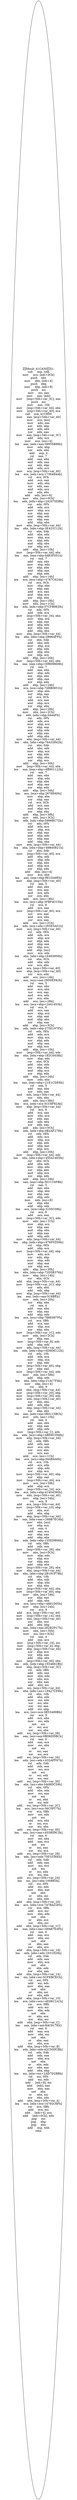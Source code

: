 digraph G{
Node0 [label = "58sub_41CA3031:
sub     esp, 44h
mov     ecx, [edi+0Ch]
push    ebx
mov     ebx, [edi+4]
push    ebp
mov     ebp, [edi+8]
push    esi
mov     esi, eax
mov     eax, [edi]
mov     [esp+50h+var_3C], eax
push    esi
mov     eax, 10h
mov     [esp+54h+var_44], ebx
mov     [esp+54h+var_40], ecx
call    sub_41C9D0
mov     eax, [esp+54h+var_40]
mov     ecx, [esi]
mov     edx, eax
xor     edx, ebp
and     edx, ebx
xor     edx, eax
mov     eax, [esp+54h+var_3C]
add     edx, ecx
mov     ecx, [esi+4]
lea     eax, [edx+eax-28955B88h]
mov     edx, ebp
xor     edx, ebx
add     esp, 4
rol     eax, 7
add     eax, ebx
and     edx, eax
xor     edx, ebp
add     edx, ecx
mov     ecx, [esp+50h+var_40]
lea     ecx, [edx+ecx-173848AAh]
rol     ecx, 0Ch
add     ecx, eax
mov     edx, ebx
xor     edx, eax
and     edx, ecx
xor     edx, ebx
add     edx, [esi+8]
mov     ebx, [esi+0Ch]
lea     edx, [edx+ebp+242070DBh]
ror     edx, 0Fh
add     edx, ecx
mov     ebp, ecx
xor     ebp, eax
and     ebp, edx
xor     ebp, eax
add     ebp, ebx
mov     ebx, [esp+50h+var_44]
lea     ebx, [ebx+ebp-3E423112h]
ror     ebx, 0Ah
add     ebx, edx
mov     ebp, ecx
xor     ebp, edx
and     ebp, ebx
xor     ebp, ecx
add     ebp, [esi+10h]
mov     [esp+50h+var_44], ebx
lea     eax, [eax+ebp-0A83F051h]
rol     eax, 7
add     eax, ebx
mov     ebp, edx
xor     ebp, ebx
and     ebp, eax
xor     ebp, edx
add     ebp, [esi+14h]
lea     ecx, [ecx+ebp+4787C62Ah]
rol     ecx, 0Ch
mov     ebp, ebx
xor     ebp, eax
add     ecx, eax
and     ebp, ecx
xor     ebp, ebx
add     ebp, [esi+18h]
mov     ebx, [esi+1Ch]
lea     edx, [edx+ebp-57CFB9EDh]
ror     edx, 0Fh
add     edx, ecx
mov     [esp+50h+var_34], ebx
mov     ebp, ecx
xor     ebp, eax
and     ebp, edx
xor     ebp, eax
add     ebp, ebx
mov     ebx, [esp+50h+var_44]
lea     ebx, [ebx+ebp-2B96AFFh]
ror     ebx, 0Ah
add     ebx, edx
mov     ebp, ecx
xor     ebp, edx
and     ebp, ebx
xor     ebp, ecx
add     ebp, [esi+20h]
mov     [esp+50h+var_44], ebx
lea     eax, [eax+ebp+698098D8h]
rol     eax, 7
add     eax, ebx
mov     ebp, edx
xor     ebp, ebx
and     ebp, eax
xor     ebp, edx
add     ebp, [esi+24h]
lea     ecx, [ecx+ebp-74BB0851h]
mov     ebp, ebx
xor     ebp, eax
rol     ecx, 0Ch
add     ecx, eax
and     ebp, ecx
xor     ebp, ebx
add     ebp, [esi+28h]
mov     ebx, [esi+2Ch]
lea     edx, [edx+ebp-0A44Fh]
ror     edx, 0Fh
add     edx, ecx
mov     ebp, ecx
xor     ebp, eax
and     ebp, edx
xor     ebp, eax
add     ebp, ebx
mov     ebx, [esp+50h+var_44]
lea     ebx, [ebx+ebp-76A32842h]
ror     ebx, 0Ah
add     ebx, edx
mov     ebp, ecx
xor     ebp, edx
and     ebp, ebx
xor     ebp, ecx
add     ebp, [esi+30h]
mov     [esp+50h+var_44], ebx
lea     eax, [eax+ebp+6B901122h]
rol     eax, 7
add     eax, ebx
mov     ebp, edx
xor     ebp, ebx
and     ebp, eax
xor     ebp, edx
add     ebp, [esi+34h]
lea     ecx, [ecx+ebp-2678E6Dh]
mov     ebp, ebx
xor     ebp, eax
rol     ecx, 0Ch
add     ecx, eax
and     ebp, ecx
xor     ebp, ebx
add     ebp, [esi+38h]
mov     ebx, [esi+3Ch]
lea     edx, [edx+ebp-5986BC72h]
ror     edx, 0Fh
add     edx, ecx
mov     ebp, ecx
xor     ebp, eax
and     ebp, edx
xor     ebp, eax
add     ebp, ebx
mov     ebx, [esp+50h+var_44]
lea     ebx, [ebx+ebp+49B40821h]
ror     ebx, 0Ah
mov     [esp+50h+var_40], ecx
add     ebx, edx
mov     ebp, edx
xor     ebp, ebx
and     ebp, ecx
xor     ebp, edx
add     ebp, [esi+4]
mov     ecx, ebx
lea     eax, [eax+ebp-9E1DA9Eh]
mov     ebp, [esp+50h+var_40]
rol     eax, 5
add     eax, ebx
xor     ecx, eax
and     ecx, edx
xor     ecx, ebx
add     ecx, [esi+18h]
lea     ecx, [ecx+ebp-3FBF4CC0h]
rol     ecx, 9
add     ecx, eax
mov     [esp+50h+var_40], ecx
xor     ecx, eax
and     ecx, ebx
xor     ecx, eax
add     ecx, [esi+2Ch]
lea     edx, [ecx+edx+265E5A51h]
mov     ecx, [esp+50h+var_40]
rol     edx, 0Eh
add     edx, ecx
mov     ebp, ecx
xor     ebp, edx
and     ebp, eax
xor     ebp, ecx
add     ebp, [esi]
mov     ecx, edx
lea     ebx, [ebx+ebp-16493856h]
ror     ebx, 0Ch
add     ebx, edx
xor     ecx, ebx
and     ecx, [esp+50h+var_40]
mov     ebp, [esp+50h+var_40]
xor     ecx, edx
add     ecx, [esi+14h]
lea     eax, [ecx+eax-29D0EFA3h]
rol     eax, 5
add     eax, ebx
mov     ecx, ebx
xor     ecx, eax
and     ecx, edx
xor     ecx, ebx
add     ecx, [esi+28h]
lea     ecx, [ecx+ebp+2441453h]
rol     ecx, 9
add     ecx, eax
mov     ebp, ecx
xor     ebp, eax
and     ebp, ebx
xor     ebp, eax
add     ebp, [esi+3Ch]
lea     edx, [edx+ebp-275E197Fh]
rol     edx, 0Eh
add     edx, ecx
mov     ebp, ecx
xor     ebp, edx
and     ebp, eax
xor     ebp, ecx
add     ebp, [esi+10h]
mov     [esp+50h+var_44], edx
lea     ebx, [ebx+ebp-182C0438h]
mov     ebp, edx
ror     ebx, 0Ch
add     ebx, edx
xor     ebp, ebx
and     ebp, ecx
xor     ebp, edx
add     ebp, [esi+24h]
mov     edx, ebx
lea     eax, [eax+ebp+21E1CDE6h]
rol     eax, 5
add     eax, ebx
xor     edx, eax
and     edx, [esp+50h+var_44]
xor     edx, ebx
add     edx, [esi+38h]
lea     ecx, [edx+ecx-3CC8F82Ah]
mov     ebp, [esp+50h+var_44]
rol     ecx, 9
add     ecx, eax
mov     edx, ecx
xor     edx, eax
and     edx, ebx
xor     edx, eax
add     edx, [esi+0Ch]
lea     edx, [edx+ebp-0B2AF279h]
rol     edx, 0Eh
add     edx, ecx
mov     ebp, ecx
xor     ebp, edx
and     ebp, eax
xor     ebp, ecx
add     ebp, [esi+20h]
mov     [esp+50h+var_44], edx
lea     ebx, [ebx+ebp+455A14EDh]
ror     ebx, 0Ch
add     ebx, edx
mov     ebp, edx
xor     ebp, ebx
and     ebp, ecx
xor     ebp, edx
add     ebp, [esi+34h]
lea     eax, [eax+ebp-561C16FBh]
rol     eax, 5
add     eax, ebx
mov     ebp, ebx
xor     ebp, eax
and     ebp, edx
mov     edx, [esi+8]
xor     ebp, ebx
add     ebp, edx
lea     ecx, [ecx+ebp-3105C08h]
rol     ecx, 9
add     ecx, eax
mov     [esp+50h+var_3C], edx
mov     edx, [esi+1Ch]
mov     ebp, ecx
xor     ebp, eax
and     ebp, ebx
xor     ebp, eax
add     ebp, edx
mov     edx, [esp+50h+var_44]
lea     ebp, [edx+ebp+676F02D9h]
rol     ebp, 0Eh
add     ebp, ecx
mov     [esp+50h+var_44], ebp
mov     edx, ecx
xor     edx, ebp
mov     ebp, edx
and     ebp, eax
xor     ebp, ecx
add     ebp, [esi+30h]
lea     ebx, [ebx+ebp-72D5B376h]
mov     ebp, [esi+14h]
ror     ebx, 0Ch
add     ebx, [esp+50h+var_44]
mov     [esp+50h+var_2C], ebp
xor     edx, ebx
add     edx, ebp
mov     ebp, [esp+50h+var_44]
lea     eax, [edx+eax-5C6BEh]
mov     edx, [esi+20h]
xor     ebp, ebx
rol     eax, 4
add     eax, ebx
xor     ebp, eax
add     ebp, edx
lea     ecx, [ecx+ebp-788E097Fh]
rol     ecx, 0Bh
add     ecx, eax
mov     ebp, ecx
xor     ebp, ebx
mov     [esp+50h+var_1C], edx
mov     edx, [esi+2Ch]
xor     ebp, eax
mov     [esp+50h+var_8], edx
add     ebp, edx
mov     edx, [esp+50h+var_44]
lea     edx, [edx+ebp+6D9D6122h]
rol     edx, 10h
add     edx, ecx
mov     ebp, ecx
xor     ebp, edx
mov     [esp+50h+var_40], ebp
xor     ebp, eax
mov     [esp+50h+var_44], edx
mov     edx, [esi+38h]
add     ebp, edx
lea     ebx, [ebx+ebp-21AC7F4h]
mov     ebp, [esi+4]
ror     ebx, 9
add     ebx, [esp+50h+var_44]
mov     [esp+50h+var_20], ebp
mov     [esp+50h+var_30], edx
mov     edx, [esp+50h+var_40]
xor     edx, ebx
add     edx, ebp
mov     ebp, [esp+50h+var_44]
xor     ebp, ebx
lea     eax, [edx+eax-5B4115BCh]
mov     edx, [esi+10h]
rol     eax, 4
add     eax, ebx
xor     ebp, eax
add     ebp, edx
mov     [esp+50h+var_C], edx
lea     edx, [ecx+ebp+4BDECFA9h]
mov     ebp, [esp+50h+var_44]
rol     edx, 0Bh
add     edx, eax
mov     ecx, edx
xor     ecx, ebx
xor     ecx, eax
add     ecx, [esi+1Ch]
lea     ecx, [ecx+ebp-944B4A0h]
rol     ecx, 10h
add     ecx, edx
mov     ebp, edx
xor     ebp, ecx
mov     [esp+50h+var_40], ebp
xor     ebp, eax
mov     [esp+50h+var_44], ecx
mov     ecx, [esi+28h]
add     ebp, ecx
mov     [esp+50h+var_24], ecx
lea     ecx, [ebx+ebp-41404390h]
mov     ebx, [esp+50h+var_40]
mov     ebp, [esi+34h]
ror     ecx, 9
add     ecx, [esp+50h+var_44]
mov     [esp+50h+var_10], ebp
xor     ebx, ecx
add     ebx, ebp
mov     ebp, [esp+50h+var_44]
lea     eax, [ebx+eax+289B7EC6h]
mov     ebx, [esi]
xor     ebp, ecx
rol     eax, 4
add     eax, ecx
xor     ebp, eax
add     ebp, ebx
lea     edx, [edx+ebp-155ED806h]
rol     edx, 0Bh
add     edx, eax
mov     [esp+50h+var_38], ebx
mov     ebx, [esi+0Ch]
mov     ebp, edx
xor     ebp, ecx
xor     ebp, eax
add     ebp, ebx
mov     [esp+50h+var_28], ebx
mov     ebx, [esp+50h+var_44]
lea     ebx, [ebx+ebp-2B10CF7Bh]
rol     ebx, 10h
add     ebx, edx
mov     ebp, edx
xor     ebp, ebx
mov     [esp+50h+var_44], ebx
mov     [esp+50h+var_40], ebp
mov     ebx, [esi+18h]
xor     ebp, eax
add     ebp, ebx
lea     ecx, [ecx+ebp+4881D05h]
mov     ebp, [esi+24h]
ror     ecx, 9
add     ecx, [esp+50h+var_44]
mov     [esp+50h+var_14], ebx
mov     ebx, [esp+50h+var_40]
xor     ebx, ecx
add     ebx, ebp
lea     eax, [ebx+eax-262B2FC7h]
mov     ebx, [esi+30h]
mov     esi, [esi+3Ch]
rol     eax, 4
add     eax, ecx
mov     [esp+50h+var_18], esi
mov     [esp+50h+var_4], ebp
mov     ebp, [esp+50h+var_44]
xor     ebp, ecx
xor     ebp, eax
add     ebp, ebx
mov     [esp+50h+var_40], ebx
lea     edx, [edx+ebp-1924661Bh]
mov     ebp, [esp+50h+var_3C]
rol     edx, 0Bh
add     edx, eax
mov     ebx, edx
xor     ebx, ecx
xor     ebx, eax
add     ebx, esi
mov     esi, [esp+50h+var_44]
lea     ebx, [ebx+esi+1FA27CF8h]
rol     ebx, 10h
add     ebx, edx
mov     esi, edx
xor     esi, ebx
xor     esi, eax
add     esi, ebp
lea     ecx, [esi+ecx-3B53A99Bh]
ror     ecx, 9
add     ecx, ebx
mov     esi, edx
not     esi
or      esi, ecx
xor     esi, ebx
add     esi, [esp+50h+var_38]
lea     eax, [esi+eax-0BD6DDBCh]
rol     eax, 6
add     eax, ecx
mov     esi, ebx
not     esi
or      esi, eax
xor     esi, ecx
add     esi, [esp+50h+var_34]
lea     edx, [esi+edx+432AFF97h]
rol     edx, 0Ah
add     edx, eax
mov     esi, ecx
not     esi
or      esi, edx
xor     esi, eax
add     esi, [esp+50h+var_30]
lea     ebx, [esi+ebx-546BDC59h]
rol     ebx, 0Fh
add     ebx, edx
mov     esi, eax
not     esi
or      esi, ebx
xor     esi, edx
add     esi, [esp+50h+var_2C]
lea     ecx, [esi+ecx-36C5FC7h]
ror     ecx, 0Bh
mov     esi, edx
not     esi
add     ecx, ebx
or      esi, ecx
xor     esi, ebx
add     esi, [esp+50h+var_40]
lea     eax, [esi+eax+655B59C3h]
rol     eax, 6
mov     esi, ebx
add     eax, ecx
not     esi
or      esi, eax
xor     esi, ecx
add     esi, [esp+50h+var_28]
lea     edx, [esi+edx-70F3336Eh]
rol     edx, 0Ah
add     edx, eax
mov     esi, ecx
not     esi
or      esi, edx
xor     esi, eax
add     esi, [esp+50h+var_24]
lea     esi, [esi+ebx-100B83h]
rol     esi, 0Fh
add     esi, edx
mov     ebx, eax
not     ebx
or      ebx, esi
xor     ebx, edx
add     ebx, [esp+50h+var_20]
lea     ecx, [ebx+ecx-7A7BA22Fh]
ror     ecx, 0Bh
add     ecx, esi
mov     ebx, edx
not     ebx
or      ebx, ecx
xor     ebx, esi
add     ebx, [esp+50h+var_1C]
lea     eax, [ebx+eax+6FA87E4Fh]
rol     eax, 6
add     eax, ecx
mov     ebx, esi
not     ebx
or      ebx, eax
xor     ebx, ecx
add     ebx, [esp+50h+var_18]
lea     edx, [ebx+edx-1D31920h]
rol     edx, 0Ah
add     edx, eax
mov     ebx, ecx
not     ebx
or      ebx, edx
xor     ebx, eax
add     ebx, [esp+50h+var_14]
lea     esi, [ebx+esi-5CFEBCECh]
rol     esi, 0Fh
add     esi, edx
mov     ebx, eax
not     ebx
or      ebx, esi
xor     ebx, edx
add     ebx, [esp+50h+var_10]
lea     ecx, [ebx+ecx+4E0811A1h]
ror     ecx, 0Bh
add     ecx, esi
mov     ebx, edx
not     ebx
or      ebx, ecx
xor     ebx, esi
add     ebx, [esp+50h+var_C]
lea     eax, [ebx+eax-8AC817Eh]
rol     eax, 6
add     eax, ecx
mov     ebx, esi
not     ebx
or      ebx, eax
xor     ebx, ecx
add     ebx, [esp+50h+var_8]
lea     edx, [ebx+edx-42C50DCBh]
rol     edx, 0Ah
add     edx, eax
mov     ebx, ecx
not     ebx
or      ebx, edx
xor     ebx, eax
add     ebx, ebp
lea     esi, [ebx+esi+2AD7D2BBh]
rol     esi, 0Fh
add     esi, edx
add     [edi+8], esi
add     [edi], eax
mov     ebx, eax
not     ebx
or      ebx, esi
xor     ebx, edx
add     ebx, [esp+50h+var_4]
lea     ecx, [ebx+ecx-14792C6Fh]
ror     ecx, 0Bh
add     ecx, esi
add     [edi+4], ecx
add     [edi+0Ch], edx
pop     esi
pop     ebp
pop     ebx
add     esp, 44h
retn"]
}